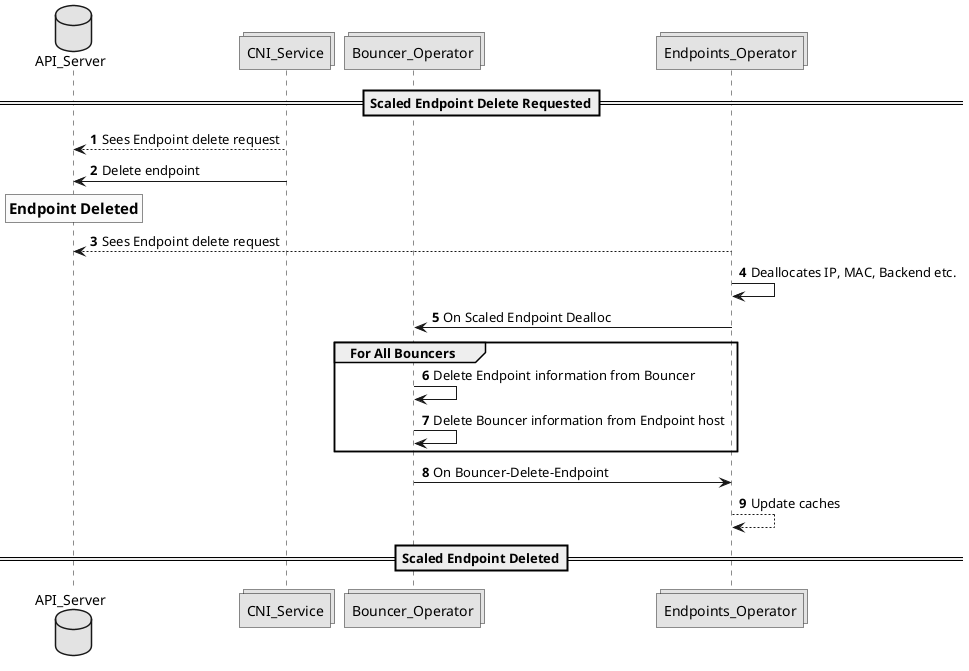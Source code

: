 @startuml

skinparam monochrome true
autonumber

database API_Server
collections CNI_Service
collections Bouncer_Operator
collections Endpoints_Operator

==Scaled Endpoint Delete Requested==
CNI_Service --> API_Server: Sees Endpoint delete request
CNI_Service -> API_Server: Delete endpoint
rnote over API_Server: ==Endpoint Deleted
Endpoints_Operator --> API_Server: Sees Endpoint delete request
Endpoints_Operator -> Endpoints_Operator: Deallocates IP, MAC, Backend etc.
Endpoints_Operator -> Bouncer_Operator: On Scaled Endpoint Dealloc
group For All Bouncers
Bouncer_Operator -> Bouncer_Operator: Delete Endpoint information from Bouncer
Bouncer_Operator -> Bouncer_Operator: Delete Bouncer information from Endpoint host
end
Bouncer_Operator -> Endpoints_Operator: On Bouncer-Delete-Endpoint
Endpoints_Operator --> Endpoints_Operator: Update caches
==Scaled Endpoint Deleted==
@enduml
